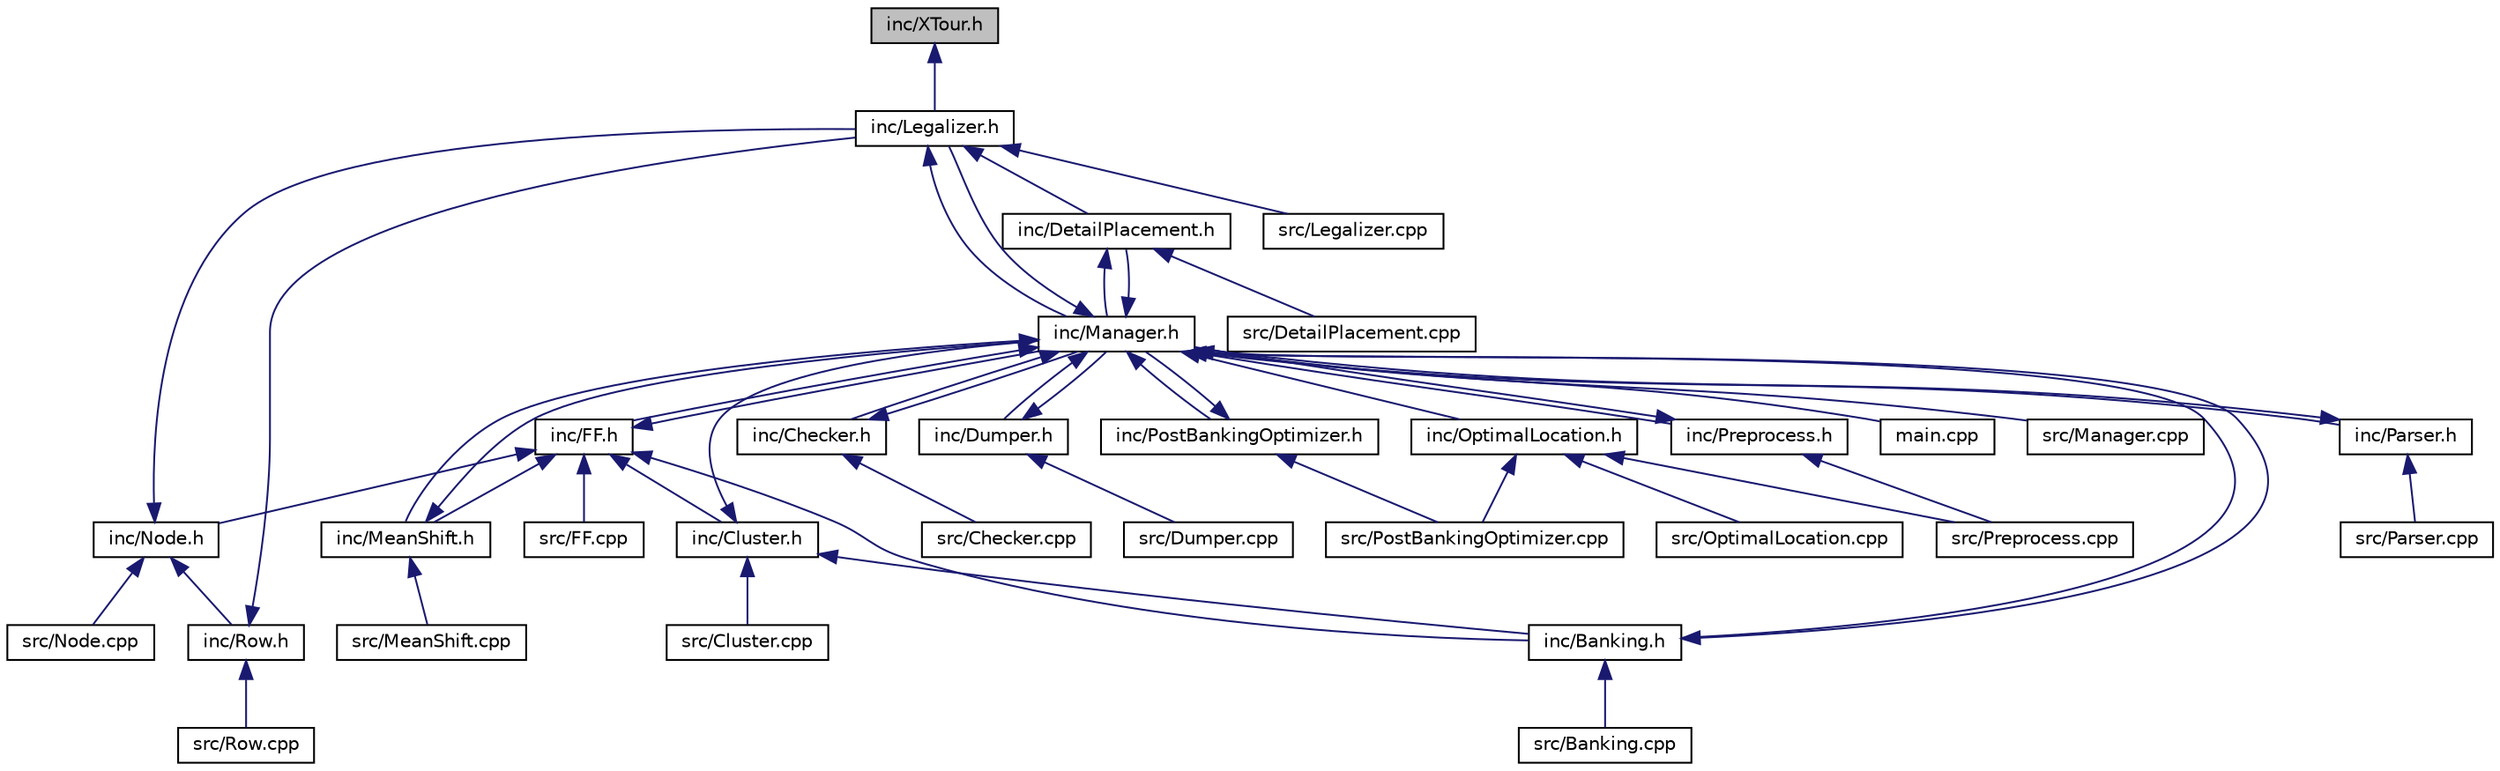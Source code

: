 digraph "inc/XTour.h"
{
 // LATEX_PDF_SIZE
  edge [fontname="Helvetica",fontsize="10",labelfontname="Helvetica",labelfontsize="10"];
  node [fontname="Helvetica",fontsize="10",shape=record];
  Node1 [label="inc/XTour.h",height=0.2,width=0.4,color="black", fillcolor="grey75", style="filled", fontcolor="black",tooltip=" "];
  Node1 -> Node2 [dir="back",color="midnightblue",fontsize="10",style="solid",fontname="Helvetica"];
  Node2 [label="inc/Legalizer.h",height=0.2,width=0.4,color="black", fillcolor="white", style="filled",URL="$Legalizer_8h.html",tooltip=" "];
  Node2 -> Node3 [dir="back",color="midnightblue",fontsize="10",style="solid",fontname="Helvetica"];
  Node3 [label="inc/DetailPlacement.h",height=0.2,width=0.4,color="black", fillcolor="white", style="filled",URL="$DetailPlacement_8h.html",tooltip=" "];
  Node3 -> Node4 [dir="back",color="midnightblue",fontsize="10",style="solid",fontname="Helvetica"];
  Node4 [label="inc/Manager.h",height=0.2,width=0.4,color="black", fillcolor="white", style="filled",URL="$Manager_8h.html",tooltip=" "];
  Node4 -> Node5 [dir="back",color="midnightblue",fontsize="10",style="solid",fontname="Helvetica"];
  Node5 [label="inc/Banking.h",height=0.2,width=0.4,color="black", fillcolor="white", style="filled",URL="$Banking_8h.html",tooltip=" "];
  Node5 -> Node4 [dir="back",color="midnightblue",fontsize="10",style="solid",fontname="Helvetica"];
  Node5 -> Node6 [dir="back",color="midnightblue",fontsize="10",style="solid",fontname="Helvetica"];
  Node6 [label="src/Banking.cpp",height=0.2,width=0.4,color="black", fillcolor="white", style="filled",URL="$Banking_8cpp.html",tooltip=" "];
  Node4 -> Node7 [dir="back",color="midnightblue",fontsize="10",style="solid",fontname="Helvetica"];
  Node7 [label="inc/Checker.h",height=0.2,width=0.4,color="black", fillcolor="white", style="filled",URL="$Checker_8h.html",tooltip=" "];
  Node7 -> Node4 [dir="back",color="midnightblue",fontsize="10",style="solid",fontname="Helvetica"];
  Node7 -> Node8 [dir="back",color="midnightblue",fontsize="10",style="solid",fontname="Helvetica"];
  Node8 [label="src/Checker.cpp",height=0.2,width=0.4,color="black", fillcolor="white", style="filled",URL="$Checker_8cpp.html",tooltip=" "];
  Node4 -> Node3 [dir="back",color="midnightblue",fontsize="10",style="solid",fontname="Helvetica"];
  Node4 -> Node9 [dir="back",color="midnightblue",fontsize="10",style="solid",fontname="Helvetica"];
  Node9 [label="inc/Dumper.h",height=0.2,width=0.4,color="black", fillcolor="white", style="filled",URL="$Dumper_8h.html",tooltip=" "];
  Node9 -> Node4 [dir="back",color="midnightblue",fontsize="10",style="solid",fontname="Helvetica"];
  Node9 -> Node10 [dir="back",color="midnightblue",fontsize="10",style="solid",fontname="Helvetica"];
  Node10 [label="src/Dumper.cpp",height=0.2,width=0.4,color="black", fillcolor="white", style="filled",URL="$Dumper_8cpp.html",tooltip=" "];
  Node4 -> Node11 [dir="back",color="midnightblue",fontsize="10",style="solid",fontname="Helvetica"];
  Node11 [label="inc/FF.h",height=0.2,width=0.4,color="black", fillcolor="white", style="filled",URL="$FF_8h.html",tooltip=" "];
  Node11 -> Node5 [dir="back",color="midnightblue",fontsize="10",style="solid",fontname="Helvetica"];
  Node11 -> Node12 [dir="back",color="midnightblue",fontsize="10",style="solid",fontname="Helvetica"];
  Node12 [label="inc/Cluster.h",height=0.2,width=0.4,color="black", fillcolor="white", style="filled",URL="$Cluster_8h.html",tooltip=" "];
  Node12 -> Node5 [dir="back",color="midnightblue",fontsize="10",style="solid",fontname="Helvetica"];
  Node12 -> Node4 [dir="back",color="midnightblue",fontsize="10",style="solid",fontname="Helvetica"];
  Node12 -> Node13 [dir="back",color="midnightblue",fontsize="10",style="solid",fontname="Helvetica"];
  Node13 [label="src/Cluster.cpp",height=0.2,width=0.4,color="black", fillcolor="white", style="filled",URL="$Cluster_8cpp.html",tooltip=" "];
  Node11 -> Node4 [dir="back",color="midnightblue",fontsize="10",style="solid",fontname="Helvetica"];
  Node11 -> Node14 [dir="back",color="midnightblue",fontsize="10",style="solid",fontname="Helvetica"];
  Node14 [label="inc/MeanShift.h",height=0.2,width=0.4,color="black", fillcolor="white", style="filled",URL="$MeanShift_8h.html",tooltip=" "];
  Node14 -> Node4 [dir="back",color="midnightblue",fontsize="10",style="solid",fontname="Helvetica"];
  Node14 -> Node15 [dir="back",color="midnightblue",fontsize="10",style="solid",fontname="Helvetica"];
  Node15 [label="src/MeanShift.cpp",height=0.2,width=0.4,color="black", fillcolor="white", style="filled",URL="$MeanShift_8cpp.html",tooltip=" "];
  Node11 -> Node16 [dir="back",color="midnightblue",fontsize="10",style="solid",fontname="Helvetica"];
  Node16 [label="inc/Node.h",height=0.2,width=0.4,color="black", fillcolor="white", style="filled",URL="$Node_8h.html",tooltip=" "];
  Node16 -> Node2 [dir="back",color="midnightblue",fontsize="10",style="solid",fontname="Helvetica"];
  Node16 -> Node17 [dir="back",color="midnightblue",fontsize="10",style="solid",fontname="Helvetica"];
  Node17 [label="inc/Row.h",height=0.2,width=0.4,color="black", fillcolor="white", style="filled",URL="$Row_8h.html",tooltip=" "];
  Node17 -> Node2 [dir="back",color="midnightblue",fontsize="10",style="solid",fontname="Helvetica"];
  Node17 -> Node18 [dir="back",color="midnightblue",fontsize="10",style="solid",fontname="Helvetica"];
  Node18 [label="src/Row.cpp",height=0.2,width=0.4,color="black", fillcolor="white", style="filled",URL="$Row_8cpp.html",tooltip=" "];
  Node16 -> Node19 [dir="back",color="midnightblue",fontsize="10",style="solid",fontname="Helvetica"];
  Node19 [label="src/Node.cpp",height=0.2,width=0.4,color="black", fillcolor="white", style="filled",URL="$Node_8cpp.html",tooltip=" "];
  Node11 -> Node20 [dir="back",color="midnightblue",fontsize="10",style="solid",fontname="Helvetica"];
  Node20 [label="src/FF.cpp",height=0.2,width=0.4,color="black", fillcolor="white", style="filled",URL="$FF_8cpp.html",tooltip=" "];
  Node4 -> Node2 [dir="back",color="midnightblue",fontsize="10",style="solid",fontname="Helvetica"];
  Node4 -> Node14 [dir="back",color="midnightblue",fontsize="10",style="solid",fontname="Helvetica"];
  Node4 -> Node21 [dir="back",color="midnightblue",fontsize="10",style="solid",fontname="Helvetica"];
  Node21 [label="inc/OptimalLocation.h",height=0.2,width=0.4,color="black", fillcolor="white", style="filled",URL="$OptimalLocation_8h.html",tooltip=" "];
  Node21 -> Node22 [dir="back",color="midnightblue",fontsize="10",style="solid",fontname="Helvetica"];
  Node22 [label="src/OptimalLocation.cpp",height=0.2,width=0.4,color="black", fillcolor="white", style="filled",URL="$OptimalLocation_8cpp.html",tooltip=" "];
  Node21 -> Node23 [dir="back",color="midnightblue",fontsize="10",style="solid",fontname="Helvetica"];
  Node23 [label="src/PostBankingOptimizer.cpp",height=0.2,width=0.4,color="black", fillcolor="white", style="filled",URL="$PostBankingOptimizer_8cpp.html",tooltip=" "];
  Node21 -> Node24 [dir="back",color="midnightblue",fontsize="10",style="solid",fontname="Helvetica"];
  Node24 [label="src/Preprocess.cpp",height=0.2,width=0.4,color="black", fillcolor="white", style="filled",URL="$Preprocess_8cpp.html",tooltip=" "];
  Node4 -> Node25 [dir="back",color="midnightblue",fontsize="10",style="solid",fontname="Helvetica"];
  Node25 [label="inc/Parser.h",height=0.2,width=0.4,color="black", fillcolor="white", style="filled",URL="$Parser_8h.html",tooltip=" "];
  Node25 -> Node4 [dir="back",color="midnightblue",fontsize="10",style="solid",fontname="Helvetica"];
  Node25 -> Node26 [dir="back",color="midnightblue",fontsize="10",style="solid",fontname="Helvetica"];
  Node26 [label="src/Parser.cpp",height=0.2,width=0.4,color="black", fillcolor="white", style="filled",URL="$Parser_8cpp.html",tooltip=" "];
  Node4 -> Node27 [dir="back",color="midnightblue",fontsize="10",style="solid",fontname="Helvetica"];
  Node27 [label="inc/PostBankingOptimizer.h",height=0.2,width=0.4,color="black", fillcolor="white", style="filled",URL="$PostBankingOptimizer_8h.html",tooltip=" "];
  Node27 -> Node4 [dir="back",color="midnightblue",fontsize="10",style="solid",fontname="Helvetica"];
  Node27 -> Node23 [dir="back",color="midnightblue",fontsize="10",style="solid",fontname="Helvetica"];
  Node4 -> Node28 [dir="back",color="midnightblue",fontsize="10",style="solid",fontname="Helvetica"];
  Node28 [label="inc/Preprocess.h",height=0.2,width=0.4,color="black", fillcolor="white", style="filled",URL="$Preprocess_8h.html",tooltip=" "];
  Node28 -> Node4 [dir="back",color="midnightblue",fontsize="10",style="solid",fontname="Helvetica"];
  Node28 -> Node24 [dir="back",color="midnightblue",fontsize="10",style="solid",fontname="Helvetica"];
  Node4 -> Node29 [dir="back",color="midnightblue",fontsize="10",style="solid",fontname="Helvetica"];
  Node29 [label="main.cpp",height=0.2,width=0.4,color="black", fillcolor="white", style="filled",URL="$main_8cpp.html",tooltip=" "];
  Node4 -> Node30 [dir="back",color="midnightblue",fontsize="10",style="solid",fontname="Helvetica"];
  Node30 [label="src/Manager.cpp",height=0.2,width=0.4,color="black", fillcolor="white", style="filled",URL="$Manager_8cpp.html",tooltip=" "];
  Node3 -> Node31 [dir="back",color="midnightblue",fontsize="10",style="solid",fontname="Helvetica"];
  Node31 [label="src/DetailPlacement.cpp",height=0.2,width=0.4,color="black", fillcolor="white", style="filled",URL="$DetailPlacement_8cpp.html",tooltip=" "];
  Node2 -> Node4 [dir="back",color="midnightblue",fontsize="10",style="solid",fontname="Helvetica"];
  Node2 -> Node32 [dir="back",color="midnightblue",fontsize="10",style="solid",fontname="Helvetica"];
  Node32 [label="src/Legalizer.cpp",height=0.2,width=0.4,color="black", fillcolor="white", style="filled",URL="$Legalizer_8cpp.html",tooltip=" "];
}
